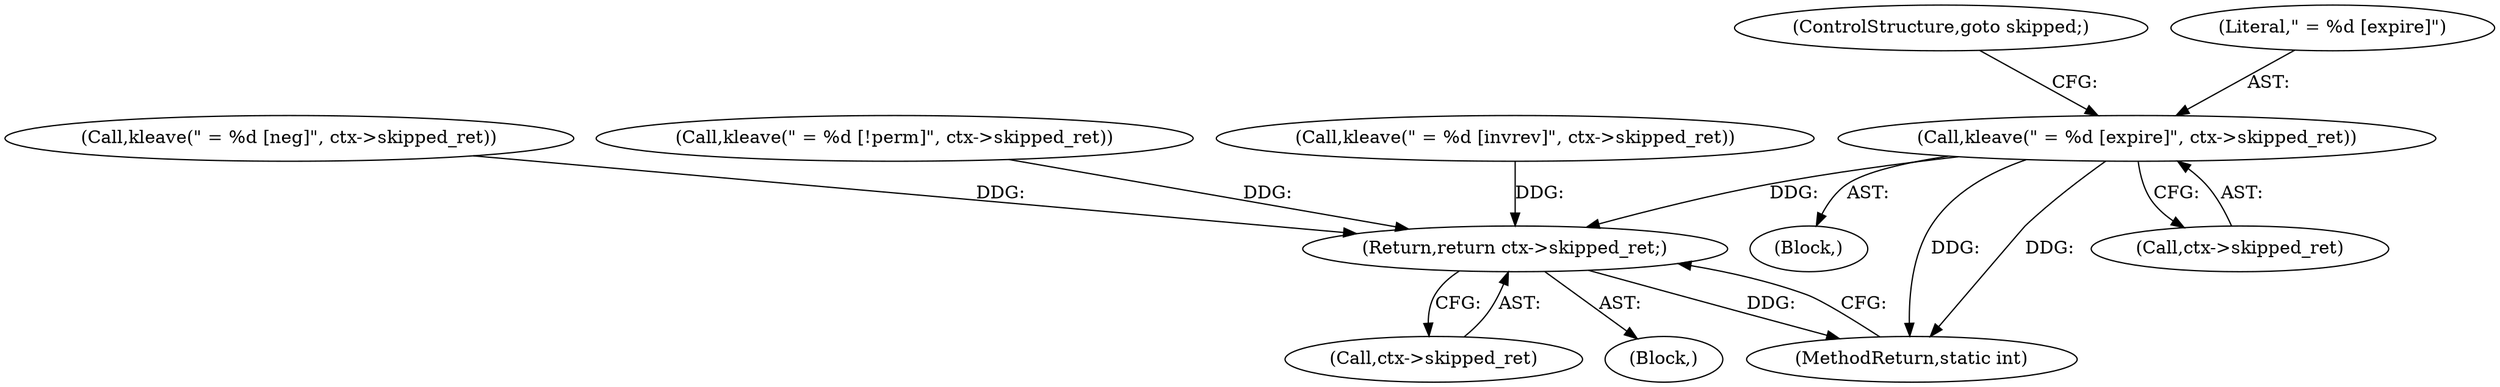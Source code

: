 digraph "0_linux_363b02dab09b3226f3bd1420dad9c72b79a42a76_11@pointer" {
"1000213" [label="(Call,kleave(\" = %d [expire]\", ctx->skipped_ret))"];
"1000304" [label="(Return,return ctx->skipped_ret;)"];
"1000284" [label="(Call,kleave(\" = %d [neg]\", ctx->skipped_ret))"];
"1000260" [label="(Call,kleave(\" = %d [!perm]\", ctx->skipped_ret))"];
"1000178" [label="(Call,kleave(\" = %d [invrev]\", ctx->skipped_ret))"];
"1000305" [label="(Call,ctx->skipped_ret)"];
"1000109" [label="(Block,)"];
"1000198" [label="(Block,)"];
"1000218" [label="(ControlStructure,goto skipped;)"];
"1000308" [label="(MethodReturn,static int)"];
"1000215" [label="(Call,ctx->skipped_ret)"];
"1000213" [label="(Call,kleave(\" = %d [expire]\", ctx->skipped_ret))"];
"1000214" [label="(Literal,\" = %d [expire]\")"];
"1000304" [label="(Return,return ctx->skipped_ret;)"];
"1000213" -> "1000198"  [label="AST: "];
"1000213" -> "1000215"  [label="CFG: "];
"1000214" -> "1000213"  [label="AST: "];
"1000215" -> "1000213"  [label="AST: "];
"1000218" -> "1000213"  [label="CFG: "];
"1000213" -> "1000308"  [label="DDG: "];
"1000213" -> "1000308"  [label="DDG: "];
"1000213" -> "1000304"  [label="DDG: "];
"1000304" -> "1000109"  [label="AST: "];
"1000304" -> "1000305"  [label="CFG: "];
"1000305" -> "1000304"  [label="AST: "];
"1000308" -> "1000304"  [label="CFG: "];
"1000304" -> "1000308"  [label="DDG: "];
"1000284" -> "1000304"  [label="DDG: "];
"1000178" -> "1000304"  [label="DDG: "];
"1000260" -> "1000304"  [label="DDG: "];
}
